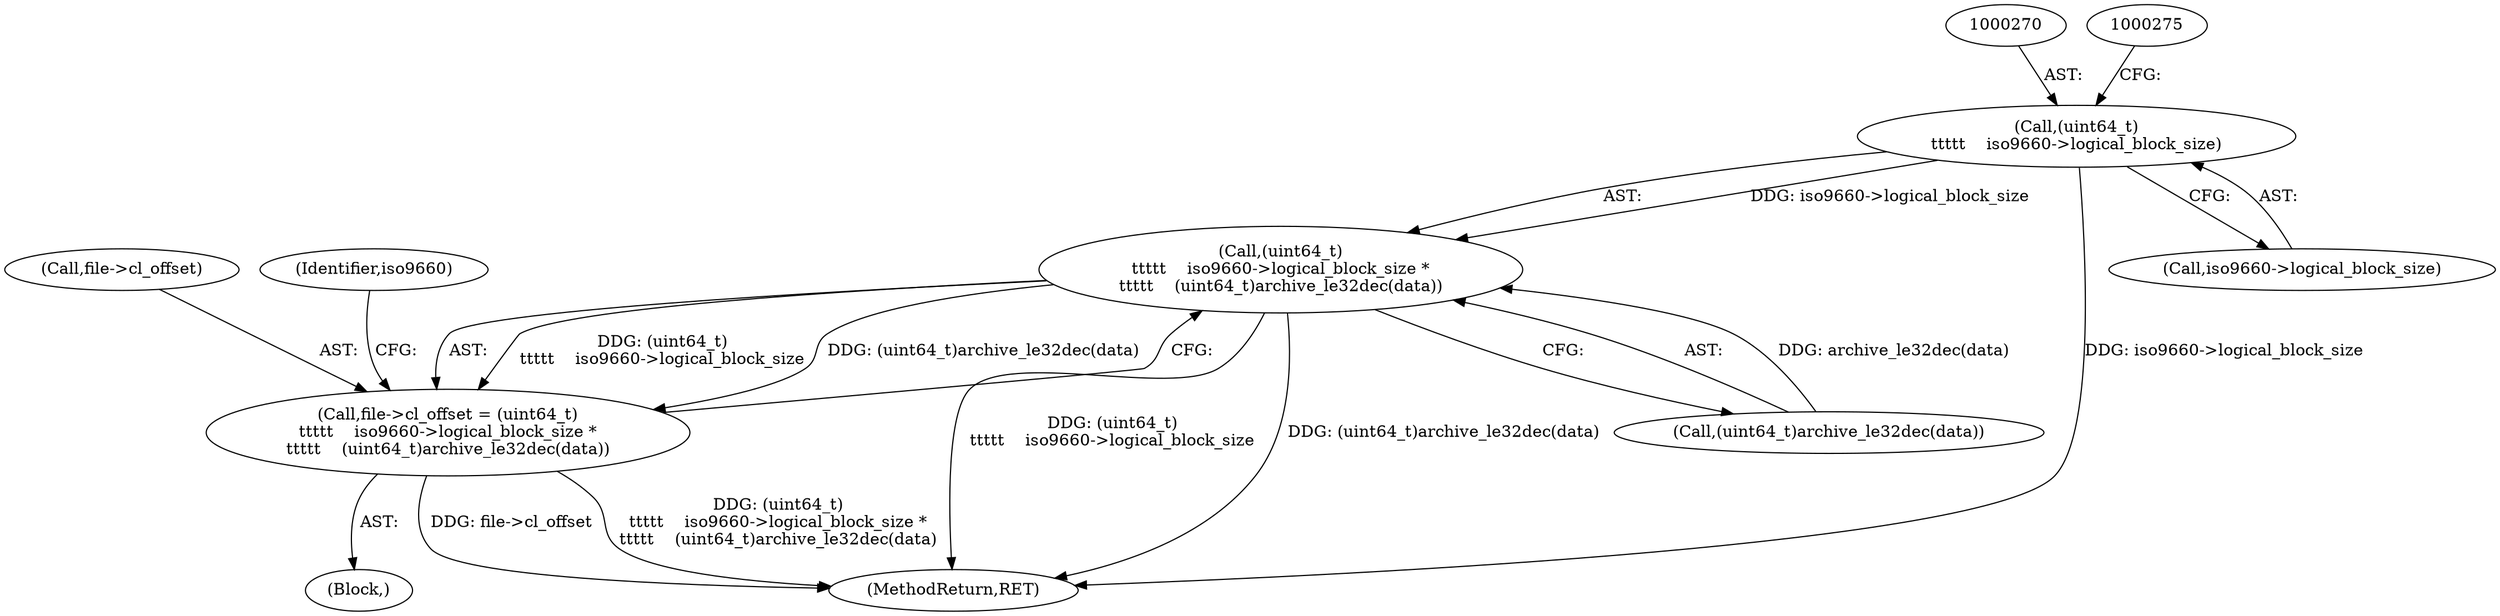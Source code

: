 digraph "0_libarchive_8312eaa576014cd9b965012af51bc1f967b12423@pointer" {
"1000269" [label="(Call,(uint64_t)\n\t\t\t\t\t    iso9660->logical_block_size)"];
"1000268" [label="(Call,(uint64_t)\n\t\t\t\t\t    iso9660->logical_block_size *\n\t\t\t\t\t    (uint64_t)archive_le32dec(data))"];
"1000264" [label="(Call,file->cl_offset = (uint64_t)\n\t\t\t\t\t    iso9660->logical_block_size *\n\t\t\t\t\t    (uint64_t)archive_le32dec(data))"];
"1000583" [label="(MethodReturn,RET)"];
"1000274" [label="(Call,(uint64_t)archive_le32dec(data))"];
"1000264" [label="(Call,file->cl_offset = (uint64_t)\n\t\t\t\t\t    iso9660->logical_block_size *\n\t\t\t\t\t    (uint64_t)archive_le32dec(data))"];
"1000265" [label="(Call,file->cl_offset)"];
"1000280" [label="(Identifier,iso9660)"];
"1000269" [label="(Call,(uint64_t)\n\t\t\t\t\t    iso9660->logical_block_size)"];
"1000271" [label="(Call,iso9660->logical_block_size)"];
"1000263" [label="(Block,)"];
"1000268" [label="(Call,(uint64_t)\n\t\t\t\t\t    iso9660->logical_block_size *\n\t\t\t\t\t    (uint64_t)archive_le32dec(data))"];
"1000269" -> "1000268"  [label="AST: "];
"1000269" -> "1000271"  [label="CFG: "];
"1000270" -> "1000269"  [label="AST: "];
"1000271" -> "1000269"  [label="AST: "];
"1000275" -> "1000269"  [label="CFG: "];
"1000269" -> "1000583"  [label="DDG: iso9660->logical_block_size"];
"1000269" -> "1000268"  [label="DDG: iso9660->logical_block_size"];
"1000268" -> "1000264"  [label="AST: "];
"1000268" -> "1000274"  [label="CFG: "];
"1000274" -> "1000268"  [label="AST: "];
"1000264" -> "1000268"  [label="CFG: "];
"1000268" -> "1000583"  [label="DDG: (uint64_t)\n\t\t\t\t\t    iso9660->logical_block_size"];
"1000268" -> "1000583"  [label="DDG: (uint64_t)archive_le32dec(data)"];
"1000268" -> "1000264"  [label="DDG: (uint64_t)\n\t\t\t\t\t    iso9660->logical_block_size"];
"1000268" -> "1000264"  [label="DDG: (uint64_t)archive_le32dec(data)"];
"1000274" -> "1000268"  [label="DDG: archive_le32dec(data)"];
"1000264" -> "1000263"  [label="AST: "];
"1000265" -> "1000264"  [label="AST: "];
"1000280" -> "1000264"  [label="CFG: "];
"1000264" -> "1000583"  [label="DDG: file->cl_offset"];
"1000264" -> "1000583"  [label="DDG: (uint64_t)\n\t\t\t\t\t    iso9660->logical_block_size *\n\t\t\t\t\t    (uint64_t)archive_le32dec(data)"];
}

